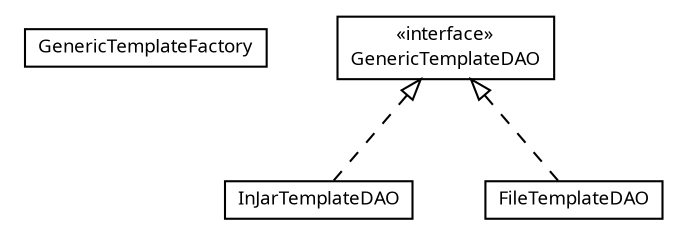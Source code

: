 #!/usr/local/bin/dot
#
# Class diagram 
# Generated by UMLGraph version R5_6 (http://www.umlgraph.org/)
#

digraph G {
	edge [fontname="Trebuchet MS",fontsize=10,labelfontname="Trebuchet MS",labelfontsize=10];
	node [fontname="Trebuchet MS",fontsize=10,shape=plaintext];
	nodesep=0.25;
	ranksep=0.5;
	// se.cambio.cds.model.template.dao.GenericTemplateFactory
	c17295 [label=<<table title="se.cambio.cds.model.template.dao.GenericTemplateFactory" border="0" cellborder="1" cellspacing="0" cellpadding="2" port="p" href="./GenericTemplateFactory.html">
		<tr><td><table border="0" cellspacing="0" cellpadding="1">
<tr><td align="center" balign="center"><font face="Trebuchet MS"> GenericTemplateFactory </font></td></tr>
		</table></td></tr>
		</table>>, URL="./GenericTemplateFactory.html", fontname="Trebuchet MS", fontcolor="black", fontsize=9.0];
	// se.cambio.cds.model.template.dao.GenericTemplateDAO
	c17296 [label=<<table title="se.cambio.cds.model.template.dao.GenericTemplateDAO" border="0" cellborder="1" cellspacing="0" cellpadding="2" port="p" href="./GenericTemplateDAO.html">
		<tr><td><table border="0" cellspacing="0" cellpadding="1">
<tr><td align="center" balign="center"> &#171;interface&#187; </td></tr>
<tr><td align="center" balign="center"><font face="Trebuchet MS"> GenericTemplateDAO </font></td></tr>
		</table></td></tr>
		</table>>, URL="./GenericTemplateDAO.html", fontname="Trebuchet MS", fontcolor="black", fontsize=9.0];
	// se.cambio.cds.model.template.dao.InJarTemplateDAO
	c17297 [label=<<table title="se.cambio.cds.model.template.dao.InJarTemplateDAO" border="0" cellborder="1" cellspacing="0" cellpadding="2" port="p" href="./InJarTemplateDAO.html">
		<tr><td><table border="0" cellspacing="0" cellpadding="1">
<tr><td align="center" balign="center"><font face="Trebuchet MS"> InJarTemplateDAO </font></td></tr>
		</table></td></tr>
		</table>>, URL="./InJarTemplateDAO.html", fontname="Trebuchet MS", fontcolor="black", fontsize=9.0];
	// se.cambio.cds.model.template.dao.FileTemplateDAO
	c17298 [label=<<table title="se.cambio.cds.model.template.dao.FileTemplateDAO" border="0" cellborder="1" cellspacing="0" cellpadding="2" port="p" href="./FileTemplateDAO.html">
		<tr><td><table border="0" cellspacing="0" cellpadding="1">
<tr><td align="center" balign="center"><font face="Trebuchet MS"> FileTemplateDAO </font></td></tr>
		</table></td></tr>
		</table>>, URL="./FileTemplateDAO.html", fontname="Trebuchet MS", fontcolor="black", fontsize=9.0];
	//se.cambio.cds.model.template.dao.InJarTemplateDAO implements se.cambio.cds.model.template.dao.GenericTemplateDAO
	c17296:p -> c17297:p [dir=back,arrowtail=empty,style=dashed];
	//se.cambio.cds.model.template.dao.FileTemplateDAO implements se.cambio.cds.model.template.dao.GenericTemplateDAO
	c17296:p -> c17298:p [dir=back,arrowtail=empty,style=dashed];
}


